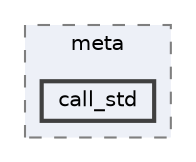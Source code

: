 digraph "E:/Code/Skola/Su/CProg/CProg-Project/include/nlohmann/detail/meta/call_std"
{
 // LATEX_PDF_SIZE
  bgcolor="transparent";
  edge [fontname=Helvetica,fontsize=10,labelfontname=Helvetica,labelfontsize=10];
  node [fontname=Helvetica,fontsize=10,shape=box,height=0.2,width=0.4];
  compound=true
  subgraph clusterdir_c4932de8b1acb55fc5bb0ab19ac830b2 {
    graph [ bgcolor="#edf0f7", pencolor="grey50", label="meta", fontname=Helvetica,fontsize=10 style="filled,dashed", URL="dir_c4932de8b1acb55fc5bb0ab19ac830b2.html",tooltip=""]
  dir_8b4238d0e7469ab928a121473f974f17 [label="call_std", fillcolor="#edf0f7", color="grey25", style="filled,bold", URL="dir_8b4238d0e7469ab928a121473f974f17.html",tooltip=""];
  }
}
